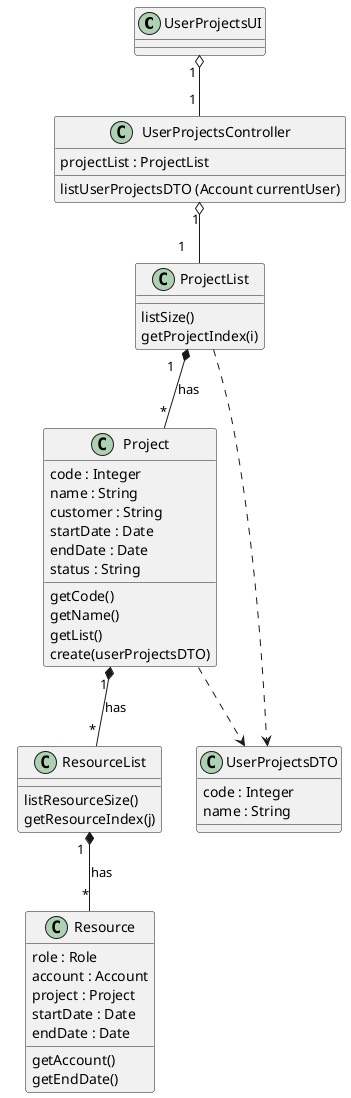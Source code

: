 @startuml

class UserProjectsUI {
}

class UserProjectsController {
projectList : ProjectList
listUserProjectsDTO (Account currentUser)
}

class Project {
code : Integer
name : String
customer : String
startDate : Date
endDate : Date
status : String
getCode()
getName()
getList()
create(userProjectsDTO)
}

class ProjectList {
listSize()
getProjectIndex(i)
}

class UserProjectsDTO{
code : Integer
name : String
}

class ResourceList {
listResourceSize()
getResourceIndex(j)
}

class Resource {
role : Role
account : Account
project : Project
startDate : Date
endDate : Date
getAccount()
getEndDate()
}

ProjectList "                                          1" *-- "*" Project : has
UserProjectsUI "       1" o-- "           1" UserProjectsController
UserProjectsController "1" o-- "                                                 1" ProjectList
ProjectList ..> UserProjectsDTO
Project ..> UserProjectsDTO
Project "                     1" *-- "     *" ResourceList : has
ResourceList "                     1" *-- "     *" Resource : has


@enduml